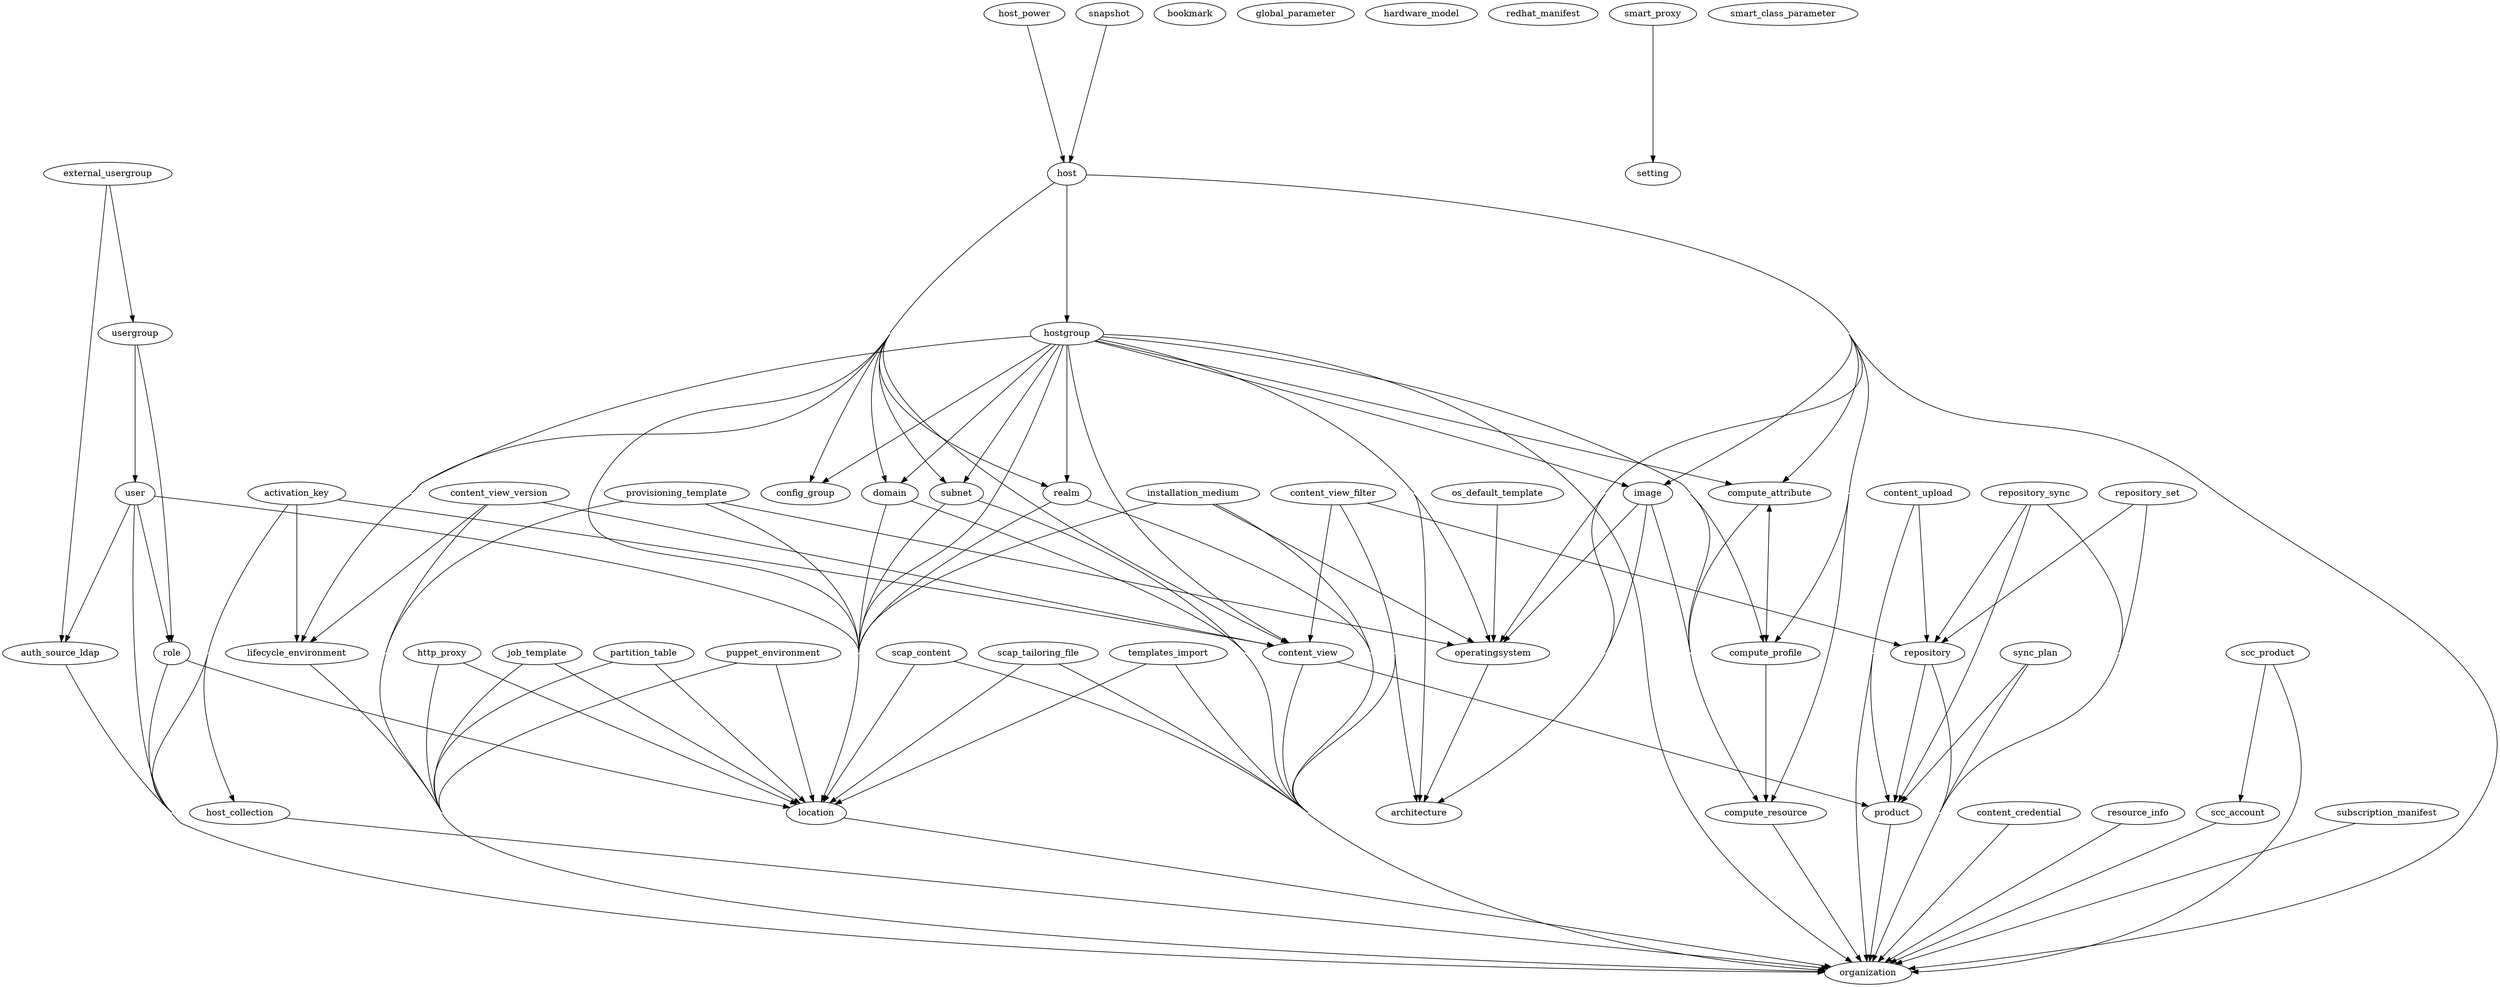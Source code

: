 digraph G {
  ranksep = 3;
  concentrate = true;
  activation_key -> { organization content_view host_collection lifecycle_environment }
  architecture -> {}
  auth_source_ldap -> organization
  bookmark -> {}
  compute_attribute -> { compute_profile compute_resource }
  compute_profile -> { compute_attribute compute_resource }
  compute_resource -> organization
  config_group -> {}
  content_credential -> organization
  content_upload -> { organization product repository }
  content_view -> { organization product }
  content_view_filter -> { architecture content_view organization repository }
  content_view_version -> { content_view lifecycle_environment organization }
  domain -> { location organization }
  external_usergroup -> { auth_source_ldap usergroup }
  global_parameter -> {}
  hardware_model -> {}
  host -> { architecture compute_attribute compute_profile compute_resource config_group content_view domain hostgroup image lifecycle_environment location operatingsystem organization realm subnet }
  host_collection -> { organization }
  host_power -> { host }
  hostgroup -> { architecture compute_attribute compute_profile compute_resource config_group content_view domain image lifecycle_environment location operatingsystem organization realm subnet }
  http_proxy -> { location organization }
  image -> { architecture compute_resource operatingsystem }
  installation_medium -> { location operatingsystem organization }
  job_template -> { location organization }
  lifecycle_environment -> { organization }
  location -> { organization }
  operatingsystem -> { architecture }
  organization -> {}
  os_default_template -> { operatingsystem }
  partition_table -> { location organization }
  product -> { organization }
  provisioning_template -> { location operatingsystem organization }
  puppet_environment -> { location organization }
  realm -> { location organization }
  redhat_manifest -> {}
  repository -> { organization product }
  repository_set -> { organization repository }
  repository_sync -> { organization product repository }
  resource_info -> { organization }
  role -> { location organization }
  scap_content -> { location organization }
  scap_tailoring_file -> { location organization }
  scc_account -> { organization }
  scc_product -> { organization scc_account }
  setting -> {}
  smart_class_parameter -> {}
  smart_proxy -> { setting }
  snapshot -> { host }
  subnet -> { location organization}
  subscription_manifest -> { organization }
  sync_plan -> { organization product }
  templates_import -> { location organization }
  user -> { auth_source_ldap location organization role }
  usergroup -> { role user }
}
